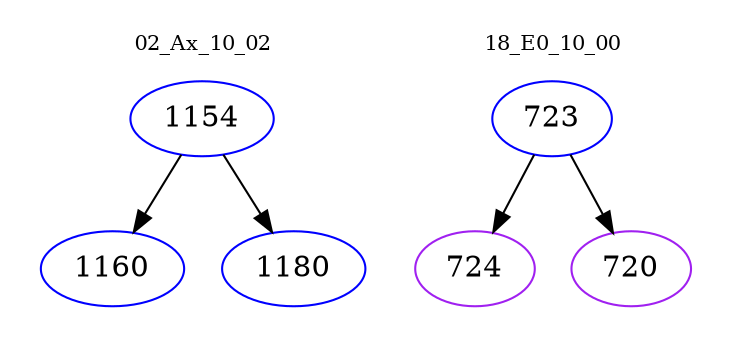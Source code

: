 digraph{
subgraph cluster_0 {
color = white
label = "02_Ax_10_02";
fontsize=10;
T0_1154 [label="1154", color="blue"]
T0_1154 -> T0_1160 [color="black"]
T0_1160 [label="1160", color="blue"]
T0_1154 -> T0_1180 [color="black"]
T0_1180 [label="1180", color="blue"]
}
subgraph cluster_1 {
color = white
label = "18_E0_10_00";
fontsize=10;
T1_723 [label="723", color="blue"]
T1_723 -> T1_724 [color="black"]
T1_724 [label="724", color="purple"]
T1_723 -> T1_720 [color="black"]
T1_720 [label="720", color="purple"]
}
}
